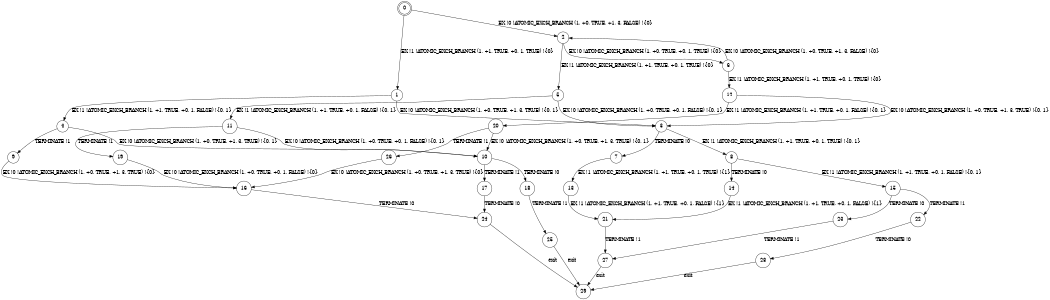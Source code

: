 digraph BCG {
size = "7, 10.5";
center = TRUE;
node [shape = circle];
0 [peripheries = 2];
0 -> 1 [label = "EX !1 !ATOMIC_EXCH_BRANCH (1, +1, TRUE, +0, 1, TRUE) !{0}"];
0 -> 2 [label = "EX !0 !ATOMIC_EXCH_BRANCH (1, +0, TRUE, +1, 3, FALSE) !{0}"];
1 -> 3 [label = "EX !0 !ATOMIC_EXCH_BRANCH (1, +0, TRUE, +1, 3, TRUE) !{0, 1}"];
1 -> 4 [label = "EX !1 !ATOMIC_EXCH_BRANCH (1, +1, TRUE, +0, 1, FALSE) !{0, 1}"];
2 -> 5 [label = "EX !1 !ATOMIC_EXCH_BRANCH (1, +1, TRUE, +0, 1, TRUE) !{0}"];
2 -> 6 [label = "EX !0 !ATOMIC_EXCH_BRANCH (1, +0, TRUE, +0, 1, TRUE) !{0}"];
3 -> 7 [label = "TERMINATE !0"];
3 -> 8 [label = "EX !1 !ATOMIC_EXCH_BRANCH (1, +1, TRUE, +0, 1, TRUE) !{0, 1}"];
4 -> 9 [label = "TERMINATE !1"];
4 -> 10 [label = "EX !0 !ATOMIC_EXCH_BRANCH (1, +0, TRUE, +1, 3, TRUE) !{0, 1}"];
5 -> 11 [label = "EX !1 !ATOMIC_EXCH_BRANCH (1, +1, TRUE, +0, 1, FALSE) !{0, 1}"];
5 -> 3 [label = "EX !0 !ATOMIC_EXCH_BRANCH (1, +0, TRUE, +0, 1, FALSE) !{0, 1}"];
6 -> 12 [label = "EX !1 !ATOMIC_EXCH_BRANCH (1, +1, TRUE, +0, 1, TRUE) !{0}"];
6 -> 2 [label = "EX !0 !ATOMIC_EXCH_BRANCH (1, +0, TRUE, +1, 3, FALSE) !{0}"];
7 -> 13 [label = "EX !1 !ATOMIC_EXCH_BRANCH (1, +1, TRUE, +0, 1, TRUE) !{1}"];
8 -> 14 [label = "TERMINATE !0"];
8 -> 15 [label = "EX !1 !ATOMIC_EXCH_BRANCH (1, +1, TRUE, +0, 1, FALSE) !{0, 1}"];
9 -> 16 [label = "EX !0 !ATOMIC_EXCH_BRANCH (1, +0, TRUE, +1, 3, TRUE) !{0}"];
10 -> 17 [label = "TERMINATE !1"];
10 -> 18 [label = "TERMINATE !0"];
11 -> 19 [label = "TERMINATE !1"];
11 -> 10 [label = "EX !0 !ATOMIC_EXCH_BRANCH (1, +0, TRUE, +0, 1, FALSE) !{0, 1}"];
12 -> 20 [label = "EX !1 !ATOMIC_EXCH_BRANCH (1, +1, TRUE, +0, 1, FALSE) !{0, 1}"];
12 -> 3 [label = "EX !0 !ATOMIC_EXCH_BRANCH (1, +0, TRUE, +1, 3, TRUE) !{0, 1}"];
13 -> 21 [label = "EX !1 !ATOMIC_EXCH_BRANCH (1, +1, TRUE, +0, 1, FALSE) !{1}"];
14 -> 21 [label = "EX !1 !ATOMIC_EXCH_BRANCH (1, +1, TRUE, +0, 1, FALSE) !{1}"];
15 -> 22 [label = "TERMINATE !1"];
15 -> 23 [label = "TERMINATE !0"];
16 -> 24 [label = "TERMINATE !0"];
17 -> 24 [label = "TERMINATE !0"];
18 -> 25 [label = "TERMINATE !1"];
19 -> 16 [label = "EX !0 !ATOMIC_EXCH_BRANCH (1, +0, TRUE, +0, 1, FALSE) !{0}"];
20 -> 26 [label = "TERMINATE !1"];
20 -> 10 [label = "EX !0 !ATOMIC_EXCH_BRANCH (1, +0, TRUE, +1, 3, TRUE) !{0, 1}"];
21 -> 27 [label = "TERMINATE !1"];
22 -> 28 [label = "TERMINATE !0"];
23 -> 27 [label = "TERMINATE !1"];
24 -> 29 [label = "exit"];
25 -> 29 [label = "exit"];
26 -> 16 [label = "EX !0 !ATOMIC_EXCH_BRANCH (1, +0, TRUE, +1, 3, TRUE) !{0}"];
27 -> 29 [label = "exit"];
28 -> 29 [label = "exit"];
}
